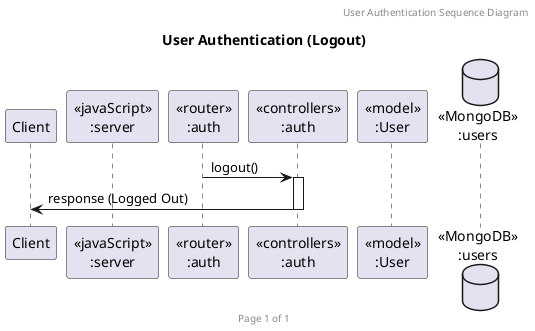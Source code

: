 @startuml user-authentication

header User Authentication Sequence Diagram
footer Page %page% of %lastpage%
title "User Authentication (Logout)"

participant "Client" as client
participant "<<javaScript>>\n:server" as server
participant "<<router>>\n:auth" as routerAuth
participant "<<controllers>>\n:auth" as controllersAuth
participant "<<model>>\n:User" as modelUser
database "<<MongoDB>>\n:users" as UsersDatabase

routerAuth -> controllersAuth ++: logout()
controllersAuth -> client --: response (Logged Out)

@enduml
